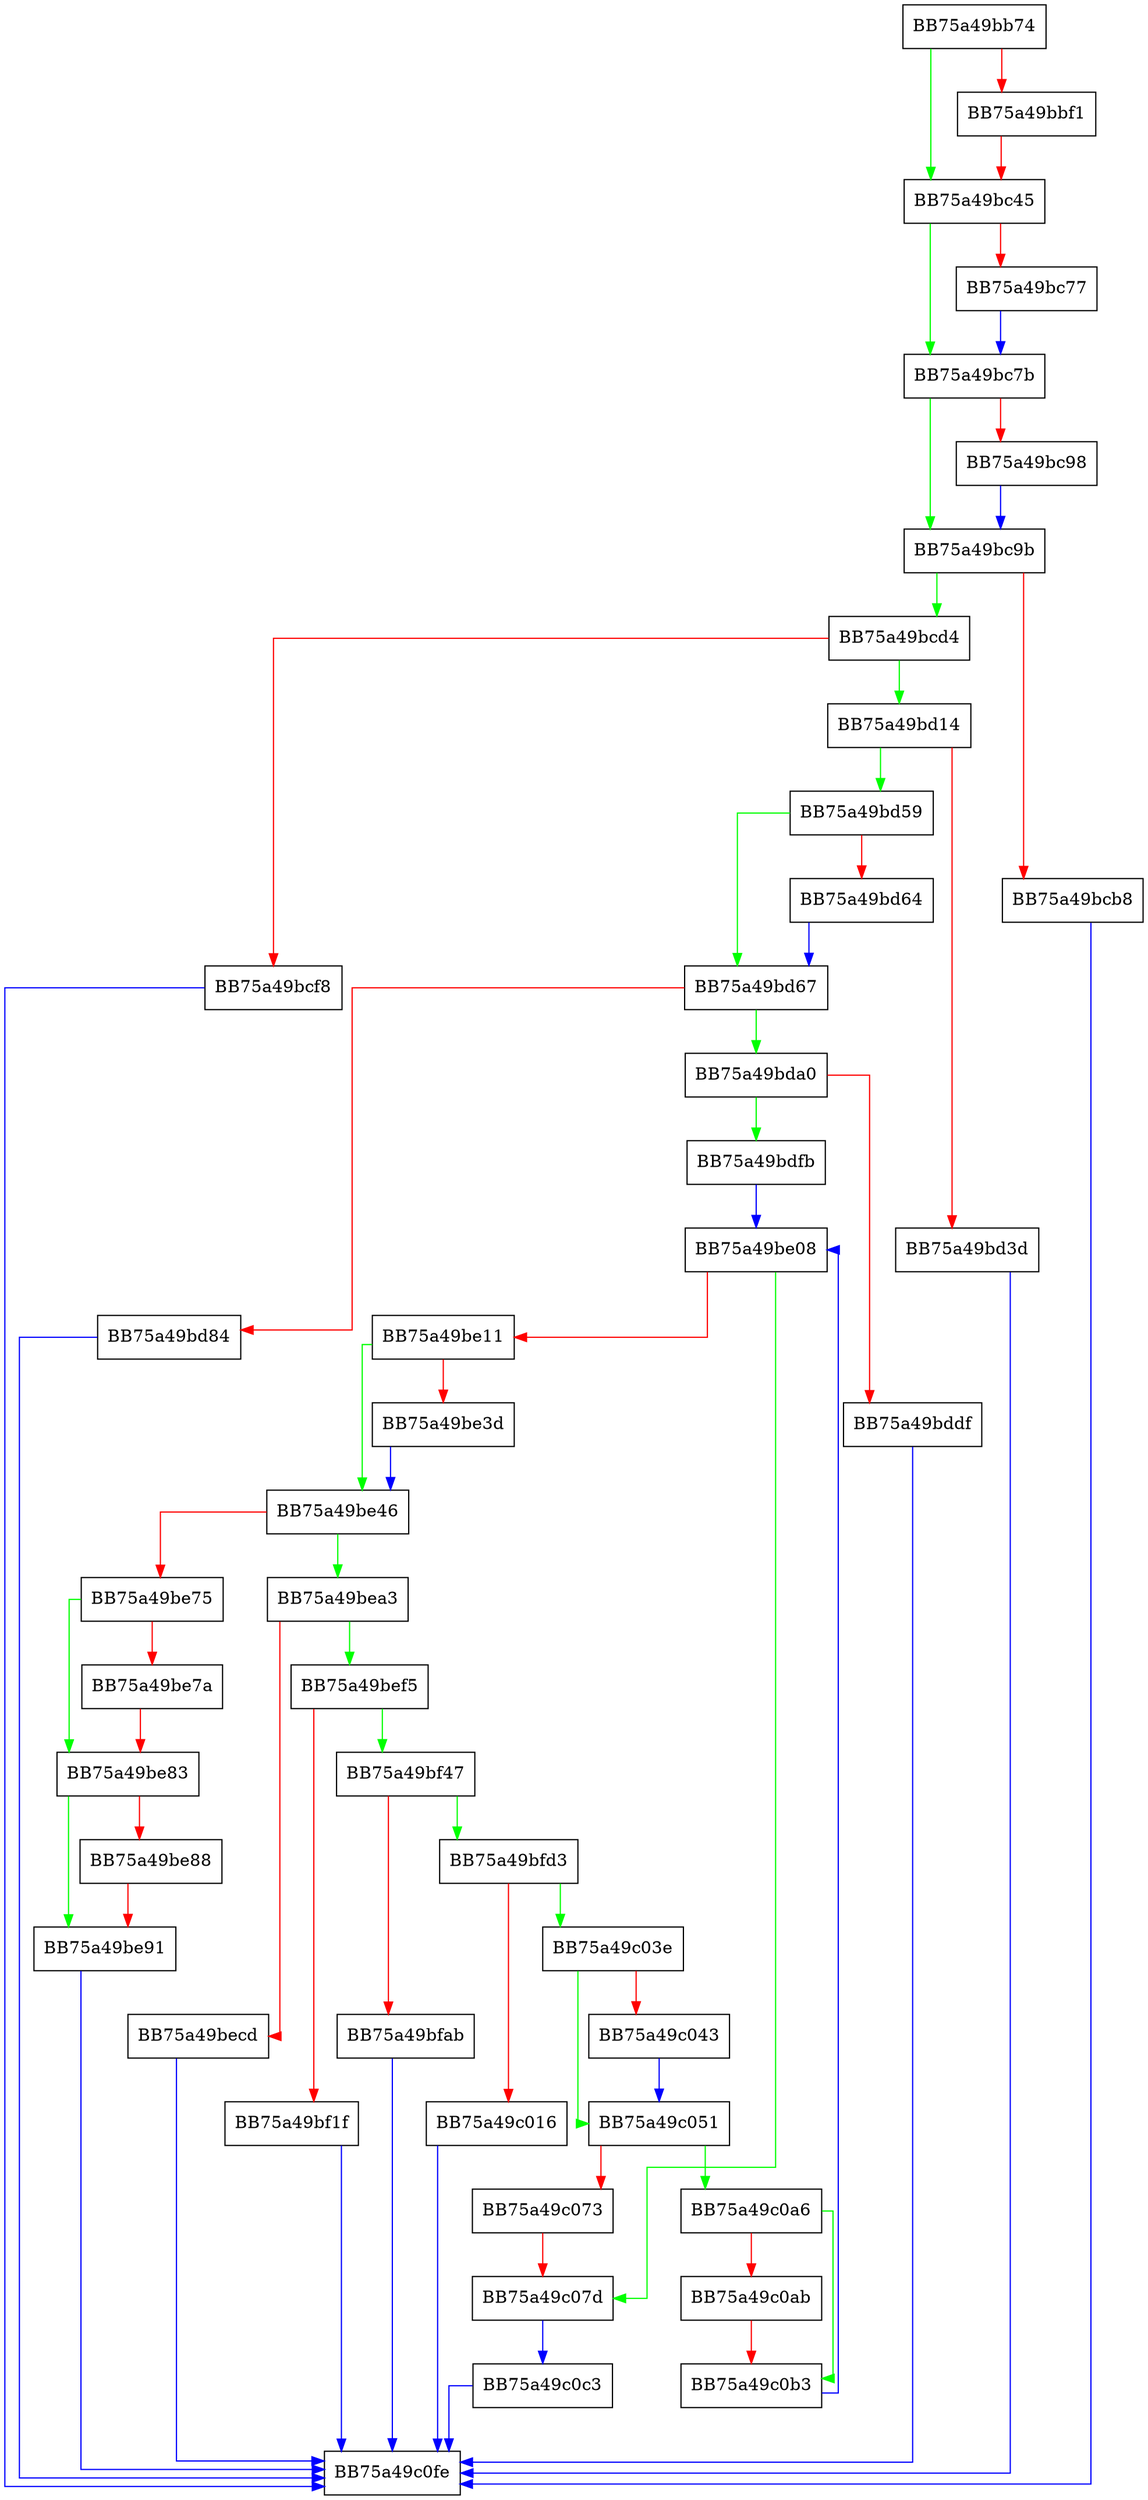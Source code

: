 digraph GenerateTableMaps {
  node [shape="box"];
  graph [splines=ortho];
  BB75a49bb74 -> BB75a49bc45 [color="green"];
  BB75a49bb74 -> BB75a49bbf1 [color="red"];
  BB75a49bbf1 -> BB75a49bc45 [color="red"];
  BB75a49bc45 -> BB75a49bc7b [color="green"];
  BB75a49bc45 -> BB75a49bc77 [color="red"];
  BB75a49bc77 -> BB75a49bc7b [color="blue"];
  BB75a49bc7b -> BB75a49bc9b [color="green"];
  BB75a49bc7b -> BB75a49bc98 [color="red"];
  BB75a49bc98 -> BB75a49bc9b [color="blue"];
  BB75a49bc9b -> BB75a49bcd4 [color="green"];
  BB75a49bc9b -> BB75a49bcb8 [color="red"];
  BB75a49bcb8 -> BB75a49c0fe [color="blue"];
  BB75a49bcd4 -> BB75a49bd14 [color="green"];
  BB75a49bcd4 -> BB75a49bcf8 [color="red"];
  BB75a49bcf8 -> BB75a49c0fe [color="blue"];
  BB75a49bd14 -> BB75a49bd59 [color="green"];
  BB75a49bd14 -> BB75a49bd3d [color="red"];
  BB75a49bd3d -> BB75a49c0fe [color="blue"];
  BB75a49bd59 -> BB75a49bd67 [color="green"];
  BB75a49bd59 -> BB75a49bd64 [color="red"];
  BB75a49bd64 -> BB75a49bd67 [color="blue"];
  BB75a49bd67 -> BB75a49bda0 [color="green"];
  BB75a49bd67 -> BB75a49bd84 [color="red"];
  BB75a49bd84 -> BB75a49c0fe [color="blue"];
  BB75a49bda0 -> BB75a49bdfb [color="green"];
  BB75a49bda0 -> BB75a49bddf [color="red"];
  BB75a49bddf -> BB75a49c0fe [color="blue"];
  BB75a49bdfb -> BB75a49be08 [color="blue"];
  BB75a49be08 -> BB75a49c07d [color="green"];
  BB75a49be08 -> BB75a49be11 [color="red"];
  BB75a49be11 -> BB75a49be46 [color="green"];
  BB75a49be11 -> BB75a49be3d [color="red"];
  BB75a49be3d -> BB75a49be46 [color="blue"];
  BB75a49be46 -> BB75a49bea3 [color="green"];
  BB75a49be46 -> BB75a49be75 [color="red"];
  BB75a49be75 -> BB75a49be83 [color="green"];
  BB75a49be75 -> BB75a49be7a [color="red"];
  BB75a49be7a -> BB75a49be83 [color="red"];
  BB75a49be83 -> BB75a49be91 [color="green"];
  BB75a49be83 -> BB75a49be88 [color="red"];
  BB75a49be88 -> BB75a49be91 [color="red"];
  BB75a49be91 -> BB75a49c0fe [color="blue"];
  BB75a49bea3 -> BB75a49bef5 [color="green"];
  BB75a49bea3 -> BB75a49becd [color="red"];
  BB75a49becd -> BB75a49c0fe [color="blue"];
  BB75a49bef5 -> BB75a49bf47 [color="green"];
  BB75a49bef5 -> BB75a49bf1f [color="red"];
  BB75a49bf1f -> BB75a49c0fe [color="blue"];
  BB75a49bf47 -> BB75a49bfd3 [color="green"];
  BB75a49bf47 -> BB75a49bfab [color="red"];
  BB75a49bfab -> BB75a49c0fe [color="blue"];
  BB75a49bfd3 -> BB75a49c03e [color="green"];
  BB75a49bfd3 -> BB75a49c016 [color="red"];
  BB75a49c016 -> BB75a49c0fe [color="blue"];
  BB75a49c03e -> BB75a49c051 [color="green"];
  BB75a49c03e -> BB75a49c043 [color="red"];
  BB75a49c043 -> BB75a49c051 [color="blue"];
  BB75a49c051 -> BB75a49c0a6 [color="green"];
  BB75a49c051 -> BB75a49c073 [color="red"];
  BB75a49c073 -> BB75a49c07d [color="red"];
  BB75a49c07d -> BB75a49c0c3 [color="blue"];
  BB75a49c0a6 -> BB75a49c0b3 [color="green"];
  BB75a49c0a6 -> BB75a49c0ab [color="red"];
  BB75a49c0ab -> BB75a49c0b3 [color="red"];
  BB75a49c0b3 -> BB75a49be08 [color="blue"];
  BB75a49c0c3 -> BB75a49c0fe [color="blue"];
}